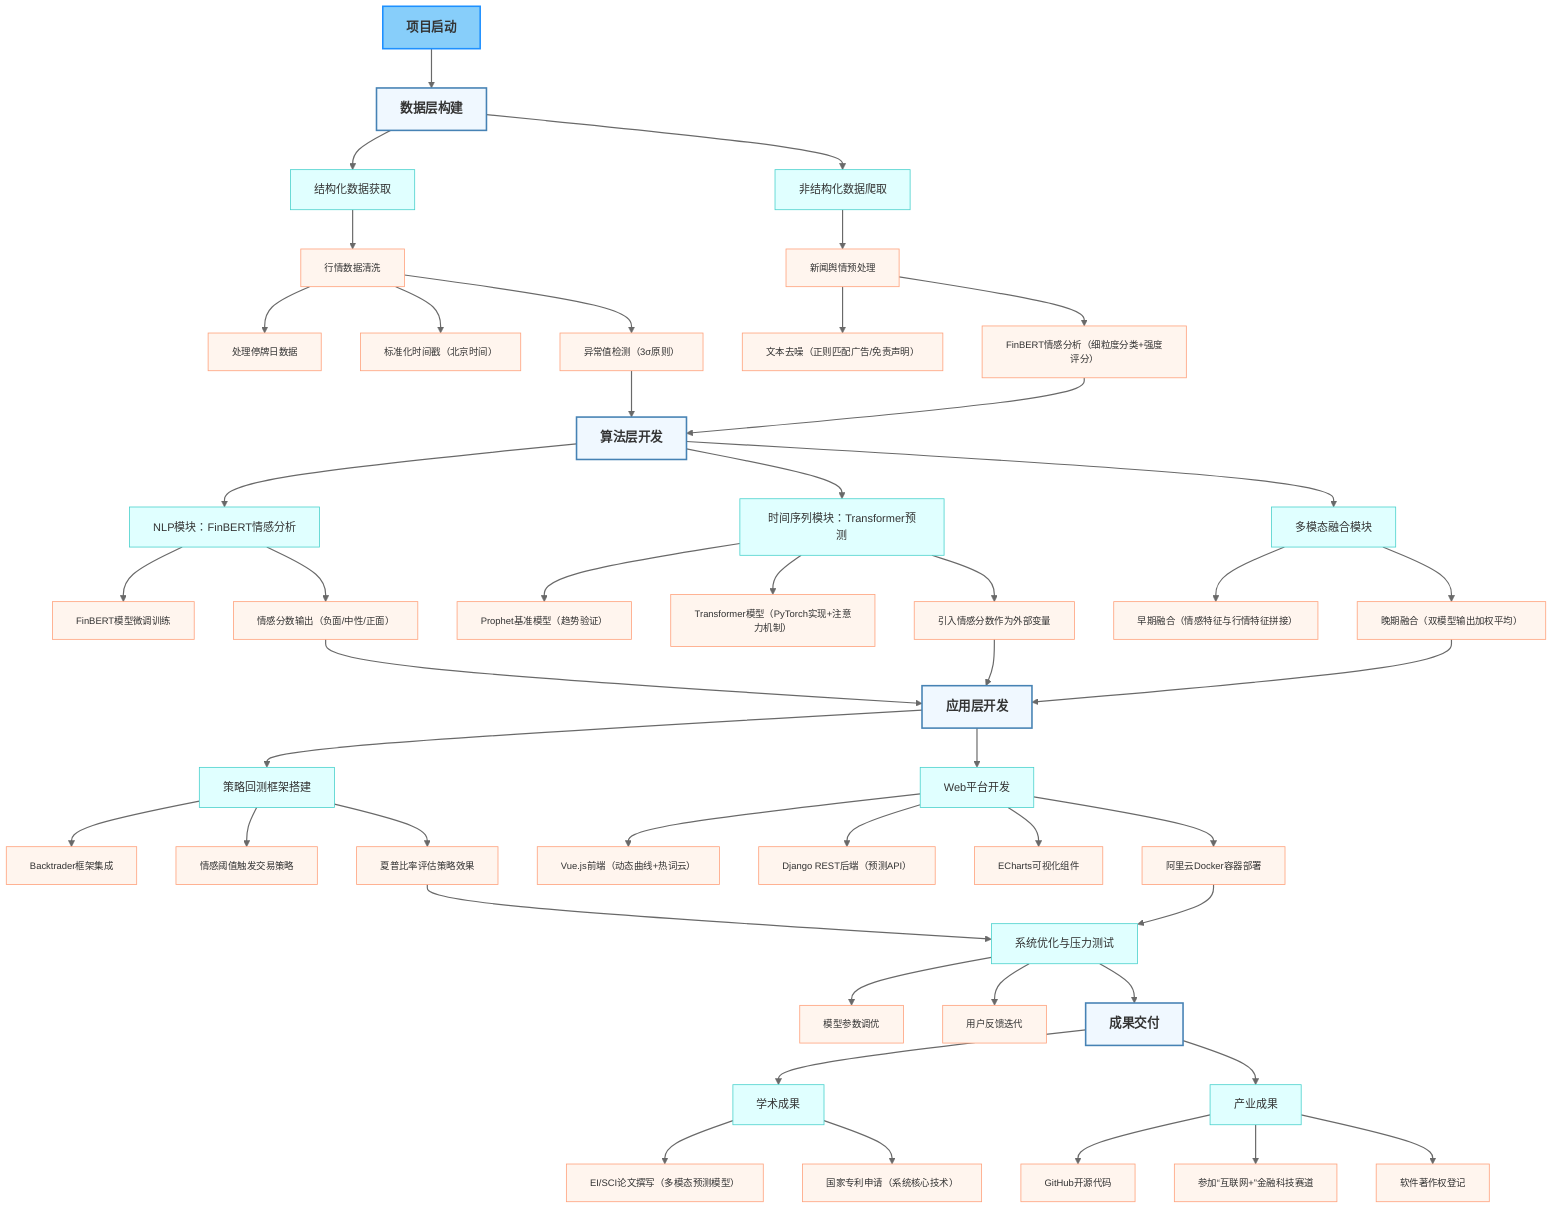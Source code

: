 graph TD
    %% 定义颜色样式
    classDef startNode fill:#87CEFA,stroke:#1E90FF,stroke-width:2px,radius:10px,font-size:16px,font-weight:bold
    classDef layerNode fill:#F0F8FF,stroke:#4682B4,stroke-width:2px,radius:8px,font-weight:bold
    classDef moduleNode fill:#E0FFFF,stroke:#48D1CC,stroke-width:1px,radius:6px,font-size:14px
    classDef taskNode fill:#FFF5EE,stroke:#FFA07A,stroke-width:1px,radius:4px,font-size:12px

    %% 项目启动节点
    A[项目启动]:::startNode --> B[数据层构建]:::layerNode

    %% 数据层细化
    B --> B1[结构化数据获取]:::moduleNode
    B --> B2[非结构化数据爬取]:::moduleNode

    B1 --> B11[行情数据清洗]:::taskNode
    B11 --> B111[处理停牌日数据]:::taskNode
    B11 --> B112[标准化时间戳（北京时间）]:::taskNode
    B11 --> B113[异常值检测（3σ原则）]:::taskNode

    B2 --> B21[新闻舆情预处理]:::taskNode
    B21 --> B211[文本去噪（正则匹配广告/免责声明）]:::taskNode
    B21 --> B212[FinBERT情感分析（细粒度分类+强度评分）]:::taskNode

    %% 算法层构建
    B113 --> C[算法层开发]:::layerNode
    B212 --> C

    C --> C1[NLP模块：FinBERT情感分析]:::moduleNode
    C1 --> C11[FinBERT模型微调训练]:::taskNode
    C1 --> C12[情感分数输出（负面/中性/正面）]:::taskNode

    C --> C2[时间序列模块：Transformer预测]:::moduleNode
    C2 --> C21[Prophet基准模型（趋势验证）]:::taskNode
    C2 --> C22[Transformer模型（PyTorch实现+注意力机制）]:::taskNode
    C2 --> C23[引入情感分数作为外部变量]:::taskNode

    C --> C3[多模态融合模块]:::moduleNode
    C3 --> C31[早期融合（情感特征与行情特征拼接）]:::taskNode
    C3 --> C32[晚期融合（双模型输出加权平均）]:::taskNode

    %% 应用层实现
    C12 --> D[应用层开发]:::layerNode
    C23 --> D
    C32 --> D

    D --> D1[策略回测框架搭建]:::moduleNode
    D1 --> D11[Backtrader框架集成]:::taskNode
    D1 --> D12[情感阈值触发交易策略]:::taskNode
    D1 --> D13[夏普比率评估策略效果]:::taskNode

    D --> D2[Web平台开发]:::moduleNode
    D2 --> D21[Vue.js前端（动态曲线+热词云）]:::taskNode
    D2 --> D22[Django REST后端（预测API）]:::taskNode
    D2 --> D23[ECharts可视化组件]:::taskNode
    D2 --> D24[阿里云Docker容器部署]:::taskNode

    %% 系统优化与成果交付
    D13 --> E[系统优化与压力测试]:::moduleNode
    D24 --> E
    E --> E1[模型参数调优]:::taskNode
    E --> E2[用户反馈迭代]:::taskNode

    E --> F[成果交付]:::layerNode
    F --> F1[学术成果]:::moduleNode
    F1 --> F11[EI/SCI论文撰写（多模态预测模型）]:::taskNode
    F1 --> F12[国家专利申请（系统核心技术）]:::taskNode

    F --> F2[产业成果]:::moduleNode
    F2 --> F21[GitHub开源代码]:::taskNode
    F2 --> F22[参加“互联网+”金融科技赛道]:::taskNode
    F2 --> F23[软件著作权登记]:::taskNode

    %% 美化连线样式
    linkStyle default stroke:#696969,stroke-width:1.5px,fill:none